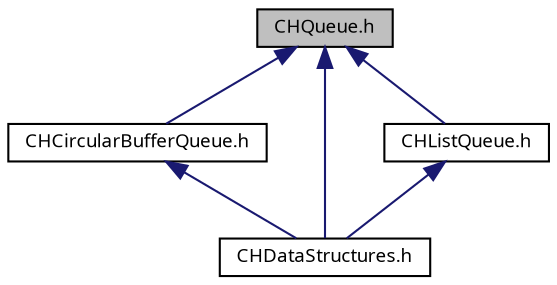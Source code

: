 digraph "CHQueue.h"
{
  bgcolor="transparent";
  edge [fontname="LucidaGrande",fontsize="9",labelfontname="LucidaGrande",labelfontsize="9"];
  node [fontname="LucidaGrande",fontsize="9",shape=record];
  Node1 [label="CHQueue.h",height=0.2,width=0.4,color="black", fillcolor="grey75", style="filled" fontcolor="black"];
  Node1 -> Node2 [dir="back",color="midnightblue",fontsize="9",style="solid",fontname="LucidaGrande"];
  Node2 [label="CHCircularBufferQueue.h",height=0.2,width=0.4,color="black",URL="$_c_h_circular_buffer_queue_8h.html",tooltip="A simple CHQueue implemented using a CHCircularBuffer."];
  Node2 -> Node3 [dir="back",color="midnightblue",fontsize="9",style="solid",fontname="LucidaGrande"];
  Node3 [label="CHDataStructures.h",height=0.2,width=0.4,color="black",URL="$_c_h_data_structures_8h.html",tooltip="An umbrella header which imports all the public header files for the framework."];
  Node1 -> Node3 [dir="back",color="midnightblue",fontsize="9",style="solid",fontname="LucidaGrande"];
  Node1 -> Node4 [dir="back",color="midnightblue",fontsize="9",style="solid",fontname="LucidaGrande"];
  Node4 [label="CHListQueue.h",height=0.2,width=0.4,color="black",URL="$_c_h_list_queue_8h.html",tooltip="A simple CHQueue implemented using a CHSinglyLinkedList."];
  Node4 -> Node3 [dir="back",color="midnightblue",fontsize="9",style="solid",fontname="LucidaGrande"];
}
